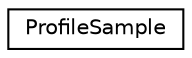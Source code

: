 digraph "Graphical Class Hierarchy"
{
 // LATEX_PDF_SIZE
  edge [fontname="Helvetica",fontsize="10",labelfontname="Helvetica",labelfontsize="10"];
  node [fontname="Helvetica",fontsize="10",shape=record];
  rankdir="LR";
  Node0 [label="ProfileSample",height=0.2,width=0.4,color="black", fillcolor="white", style="filled",URL="$struct_profile_sample.html",tooltip=" "];
}
